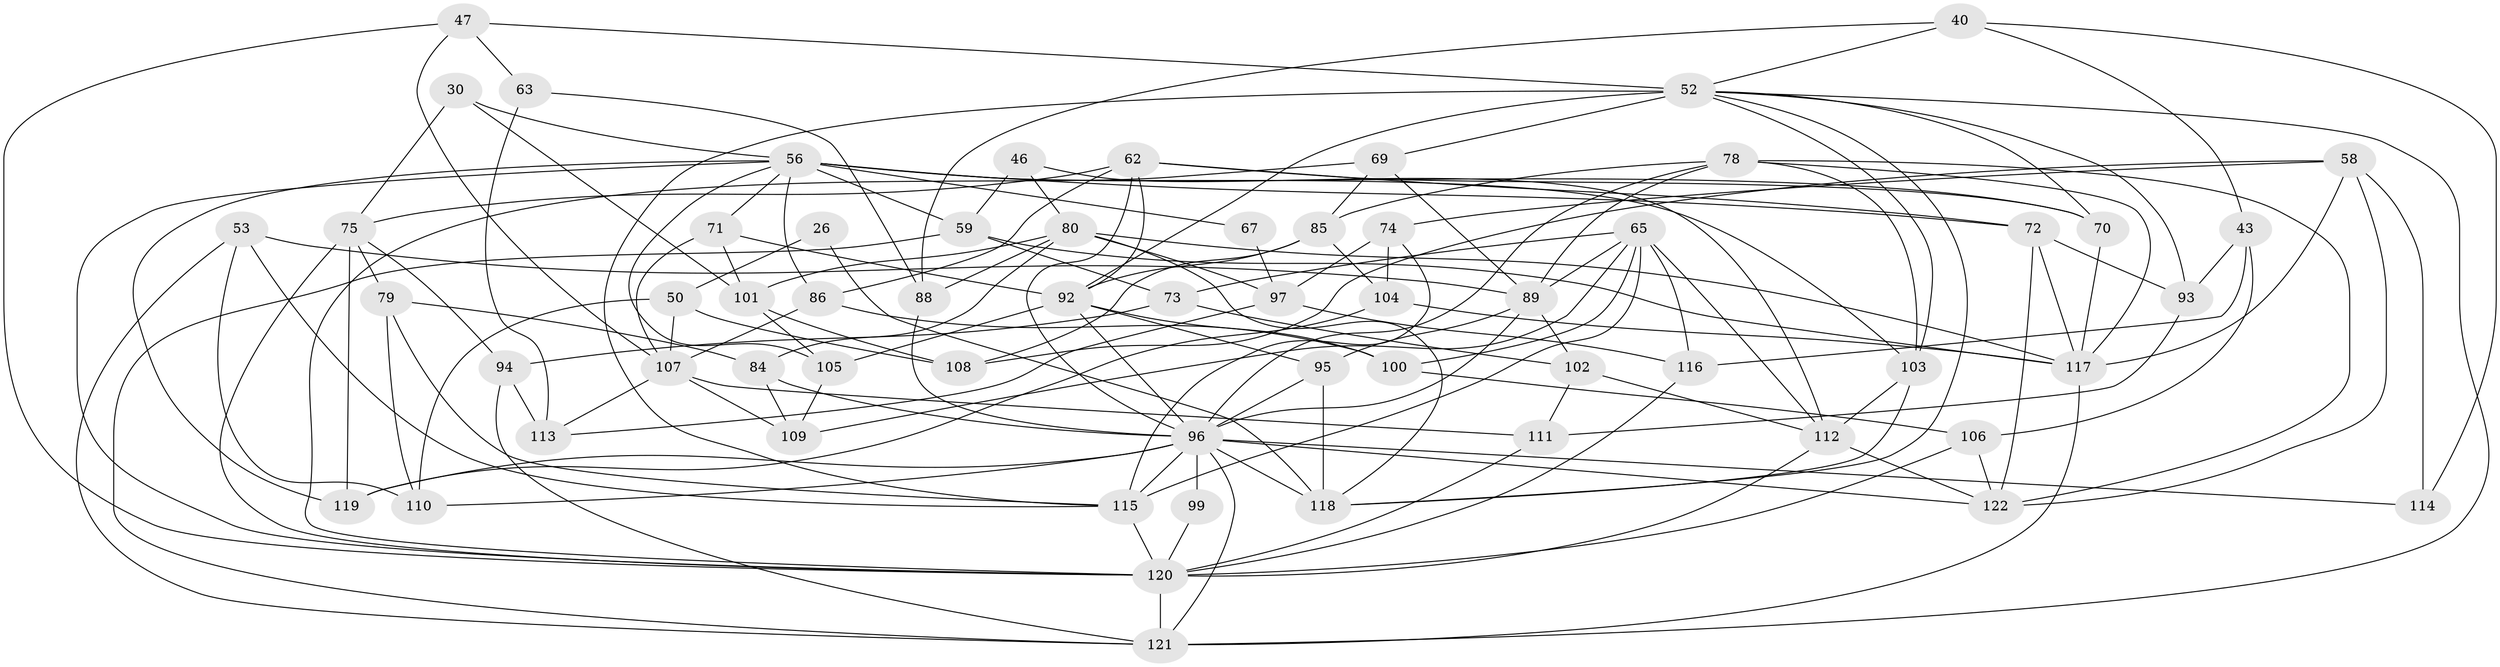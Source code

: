 // original degree distribution, {4: 1.0}
// Generated by graph-tools (version 1.1) at 2025/02/03/04/25 22:02:27]
// undirected, 61 vertices, 155 edges
graph export_dot {
graph [start="1"]
  node [color=gray90,style=filled];
  26;
  30;
  40;
  43;
  46;
  47 [super="+45"];
  50;
  52 [super="+48"];
  53;
  56 [super="+9+32+10+38"];
  58 [super="+54"];
  59 [super="+39"];
  62 [super="+2+6"];
  63;
  65 [super="+23+57"];
  67;
  69;
  70;
  71;
  72 [super="+7"];
  73;
  74;
  75 [super="+44"];
  78 [super="+64"];
  79;
  80 [super="+21+27"];
  84;
  85 [super="+66"];
  86;
  88;
  89 [super="+14+37"];
  92 [super="+51"];
  93;
  94;
  95 [super="+28"];
  96 [super="+61+90+91"];
  97 [super="+12"];
  99 [super="+76"];
  100;
  101 [super="+82"];
  102;
  103 [super="+36"];
  104;
  105;
  106;
  107 [super="+98"];
  108;
  109;
  110;
  111;
  112 [super="+4+83"];
  113;
  114;
  115 [super="+41+68"];
  116;
  117 [super="+60"];
  118 [super="+87"];
  119;
  120 [super="+1+49+5+29+81"];
  121 [super="+25+77"];
  122 [super="+42"];
  26 -- 50;
  26 -- 118 [weight=3];
  30 -- 56;
  30 -- 75 [weight=2];
  30 -- 101;
  40 -- 43;
  40 -- 88;
  40 -- 114;
  40 -- 52;
  43 -- 106;
  43 -- 116;
  43 -- 93;
  46 -- 59 [weight=2];
  46 -- 112;
  46 -- 80;
  47 -- 63 [weight=2];
  47 -- 52;
  47 -- 107 [weight=2];
  47 -- 120;
  50 -- 107;
  50 -- 110;
  50 -- 108;
  52 -- 115 [weight=2];
  52 -- 69;
  52 -- 70;
  52 -- 103;
  52 -- 118;
  52 -- 121;
  52 -- 92 [weight=2];
  52 -- 93;
  53 -- 110;
  53 -- 89;
  53 -- 115;
  53 -- 121;
  56 -- 67 [weight=2];
  56 -- 105;
  56 -- 103;
  56 -- 71;
  56 -- 59;
  56 -- 70;
  56 -- 120;
  56 -- 119;
  56 -- 72;
  56 -- 86;
  58 -- 74;
  58 -- 108;
  58 -- 114 [weight=2];
  58 -- 122;
  58 -- 117;
  59 -- 73;
  59 -- 121;
  59 -- 117;
  62 -- 75 [weight=2];
  62 -- 86;
  62 -- 70;
  62 -- 72 [weight=2];
  62 -- 96;
  62 -- 92;
  63 -- 113;
  63 -- 88;
  65 -- 73;
  65 -- 100;
  65 -- 115 [weight=2];
  65 -- 112;
  65 -- 116;
  65 -- 89;
  65 -- 109;
  67 -- 97 [weight=2];
  69 -- 120;
  69 -- 89;
  69 -- 85;
  70 -- 117;
  71 -- 101;
  71 -- 107;
  71 -- 92;
  72 -- 93;
  72 -- 122;
  72 -- 117;
  73 -- 94;
  73 -- 102;
  74 -- 97;
  74 -- 104;
  74 -- 115;
  75 -- 119;
  75 -- 94;
  75 -- 79;
  75 -- 120;
  78 -- 103;
  78 -- 89 [weight=2];
  78 -- 85;
  78 -- 122 [weight=2];
  78 -- 96;
  78 -- 117;
  79 -- 84;
  79 -- 110;
  79 -- 115;
  80 -- 84;
  80 -- 117;
  80 -- 97;
  80 -- 88;
  80 -- 101 [weight=2];
  80 -- 118;
  84 -- 109;
  84 -- 96;
  85 -- 104;
  85 -- 92 [weight=2];
  85 -- 108;
  86 -- 100;
  86 -- 107;
  88 -- 96;
  89 -- 102;
  89 -- 95;
  89 -- 96;
  92 -- 105;
  92 -- 96;
  92 -- 100;
  92 -- 95;
  93 -- 111;
  94 -- 113;
  94 -- 121;
  95 -- 118 [weight=3];
  95 -- 96;
  96 -- 99 [weight=4];
  96 -- 114;
  96 -- 118;
  96 -- 115;
  96 -- 119;
  96 -- 122;
  96 -- 121;
  96 -- 110;
  97 -- 116;
  97 -- 113;
  99 -- 120 [weight=2];
  100 -- 106;
  101 -- 108;
  101 -- 105;
  102 -- 111;
  102 -- 112;
  103 -- 112 [weight=2];
  103 -- 118;
  104 -- 117;
  104 -- 119;
  105 -- 109;
  106 -- 120;
  106 -- 122;
  107 -- 111;
  107 -- 113;
  107 -- 109;
  111 -- 120;
  112 -- 122 [weight=2];
  112 -- 120;
  115 -- 120 [weight=2];
  116 -- 120;
  117 -- 121;
  120 -- 121 [weight=2];
}
